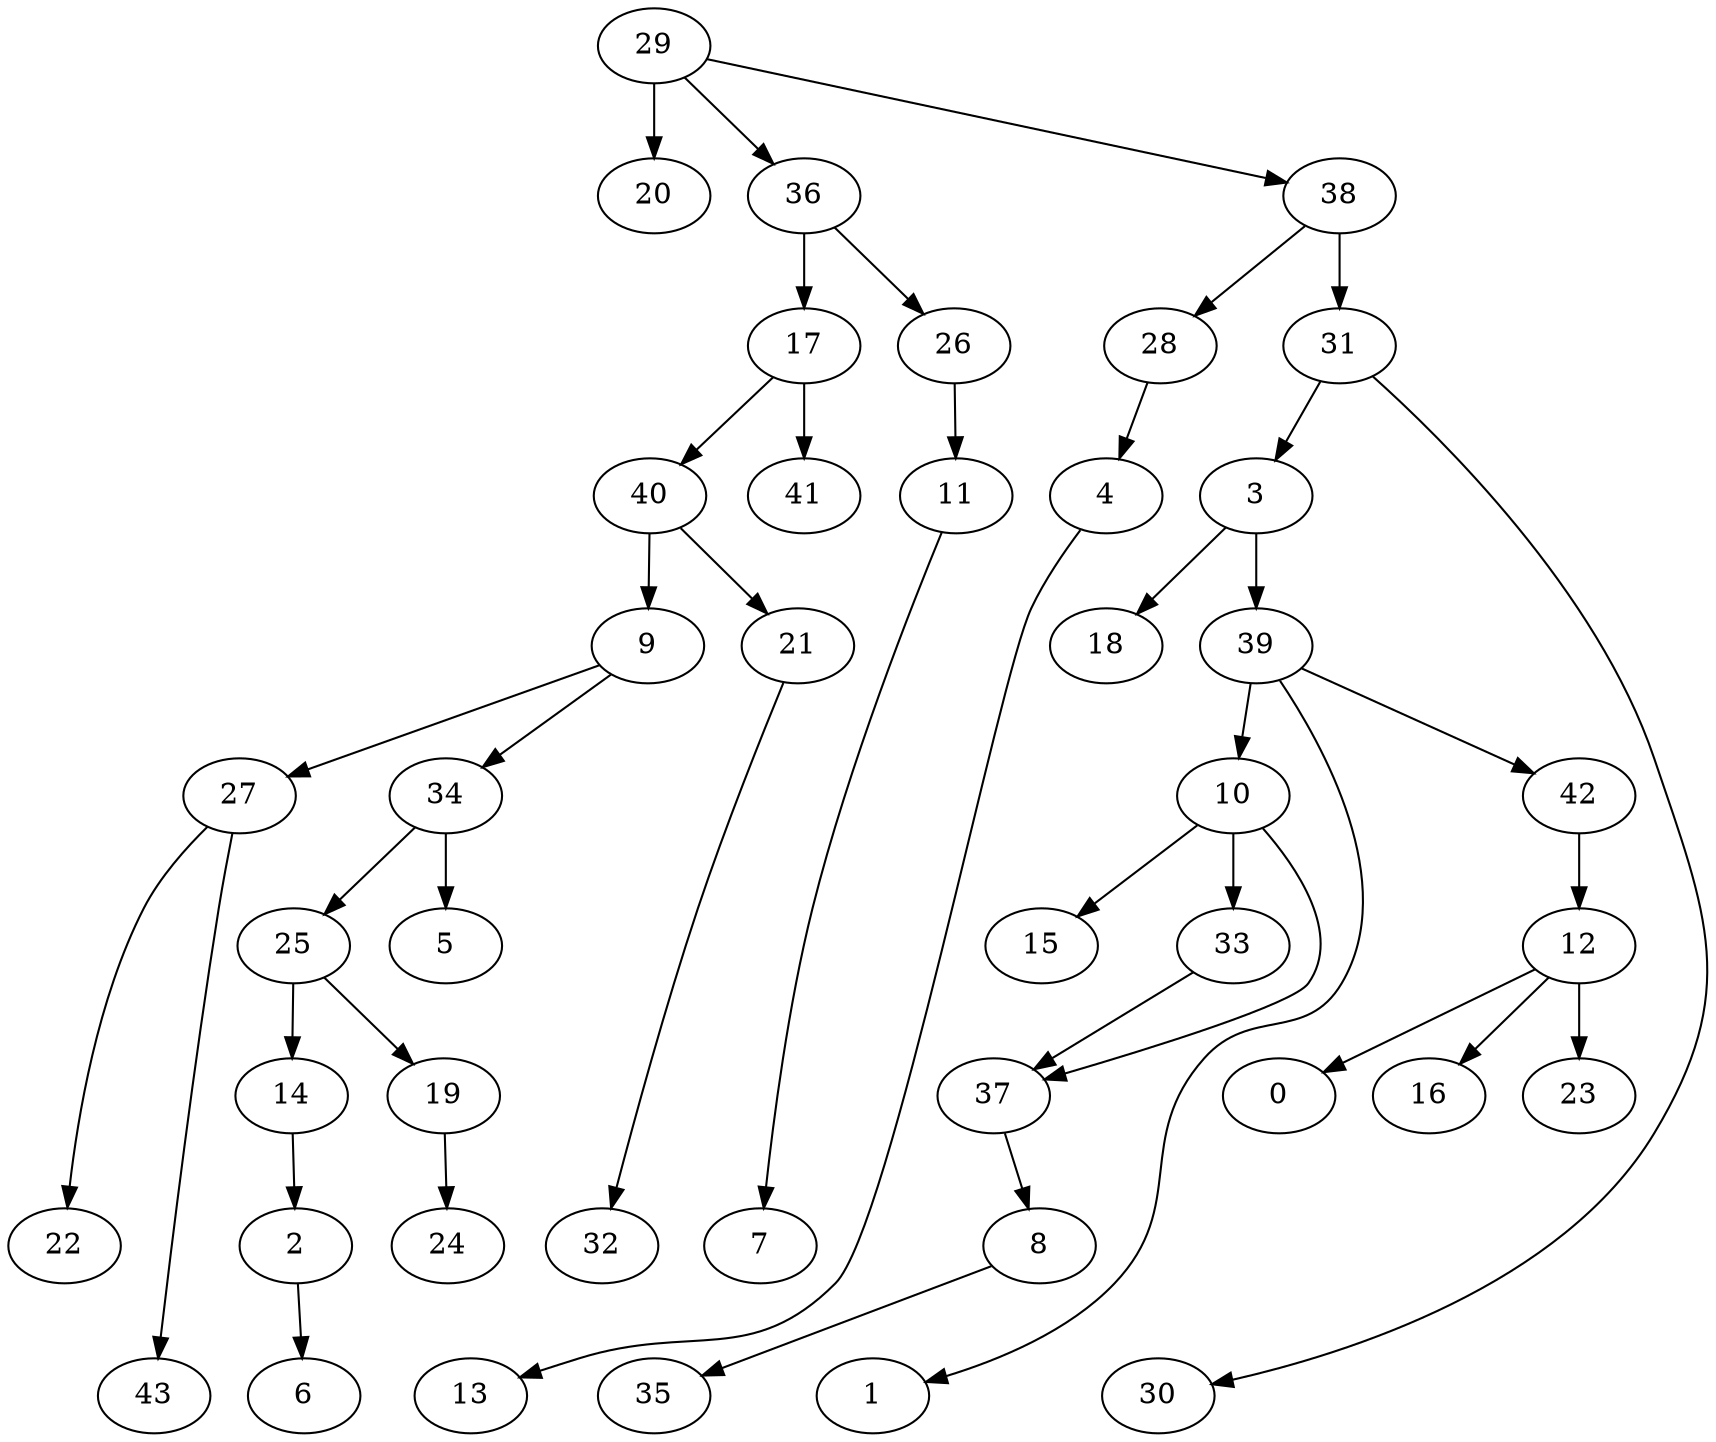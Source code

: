 digraph G {
    2;
    6;
    3;
    18;
    39;
    10;
    1;
    42;
    15;
    33;
    37;
    12;
    4;
    13;
    8;
    35;
    9;
    27;
    34;
    22;
    43;
    25;
    5;
    14;
    19;
    11;
    7;
    0;
    16;
    23;
    17;
    40;
    41;
    21;
    32;
    24;
    26;
    28;
    29;
    20;
    36;
    38;
    31;
    30;
    2 -> 6 [weight=0];
    3 -> 18 [weight=0];
    3 -> 39 [weight=1];
    39 -> 10 [weight=0];
    39 -> 1 [weight=0];
    39 -> 42 [weight=0];
    10 -> 15 [weight=0];
    10 -> 33 [weight=1];
    10 -> 37 [weight=0];
    42 -> 12 [weight=1];
    33 -> 37 [weight=0];
    37 -> 8 [weight=0];
    12 -> 0 [weight=0];
    12 -> 16 [weight=0];
    12 -> 23 [weight=1];
    4 -> 13 [weight=0];
    8 -> 35 [weight=0];
    9 -> 27 [weight=0];
    9 -> 34 [weight=0];
    27 -> 22 [weight=0];
    27 -> 43 [weight=0];
    34 -> 25 [weight=0];
    34 -> 5 [weight=1];
    25 -> 14 [weight=0];
    25 -> 19 [weight=0];
    14 -> 2 [weight=0];
    19 -> 24 [weight=0];
    11 -> 7 [weight=0];
    17 -> 40 [weight=0];
    17 -> 41 [weight=1];
    40 -> 9 [weight=0];
    40 -> 21 [weight=0];
    21 -> 32 [weight=0];
    26 -> 11 [weight=0];
    28 -> 4 [weight=0];
    29 -> 20 [weight=2];
    29 -> 36 [weight=0];
    29 -> 38 [weight=0];
    36 -> 17 [weight=1];
    36 -> 26 [weight=0];
    38 -> 28 [weight=0];
    38 -> 31 [weight=1];
    31 -> 3 [weight=0];
    31 -> 30 [weight=0];
}
